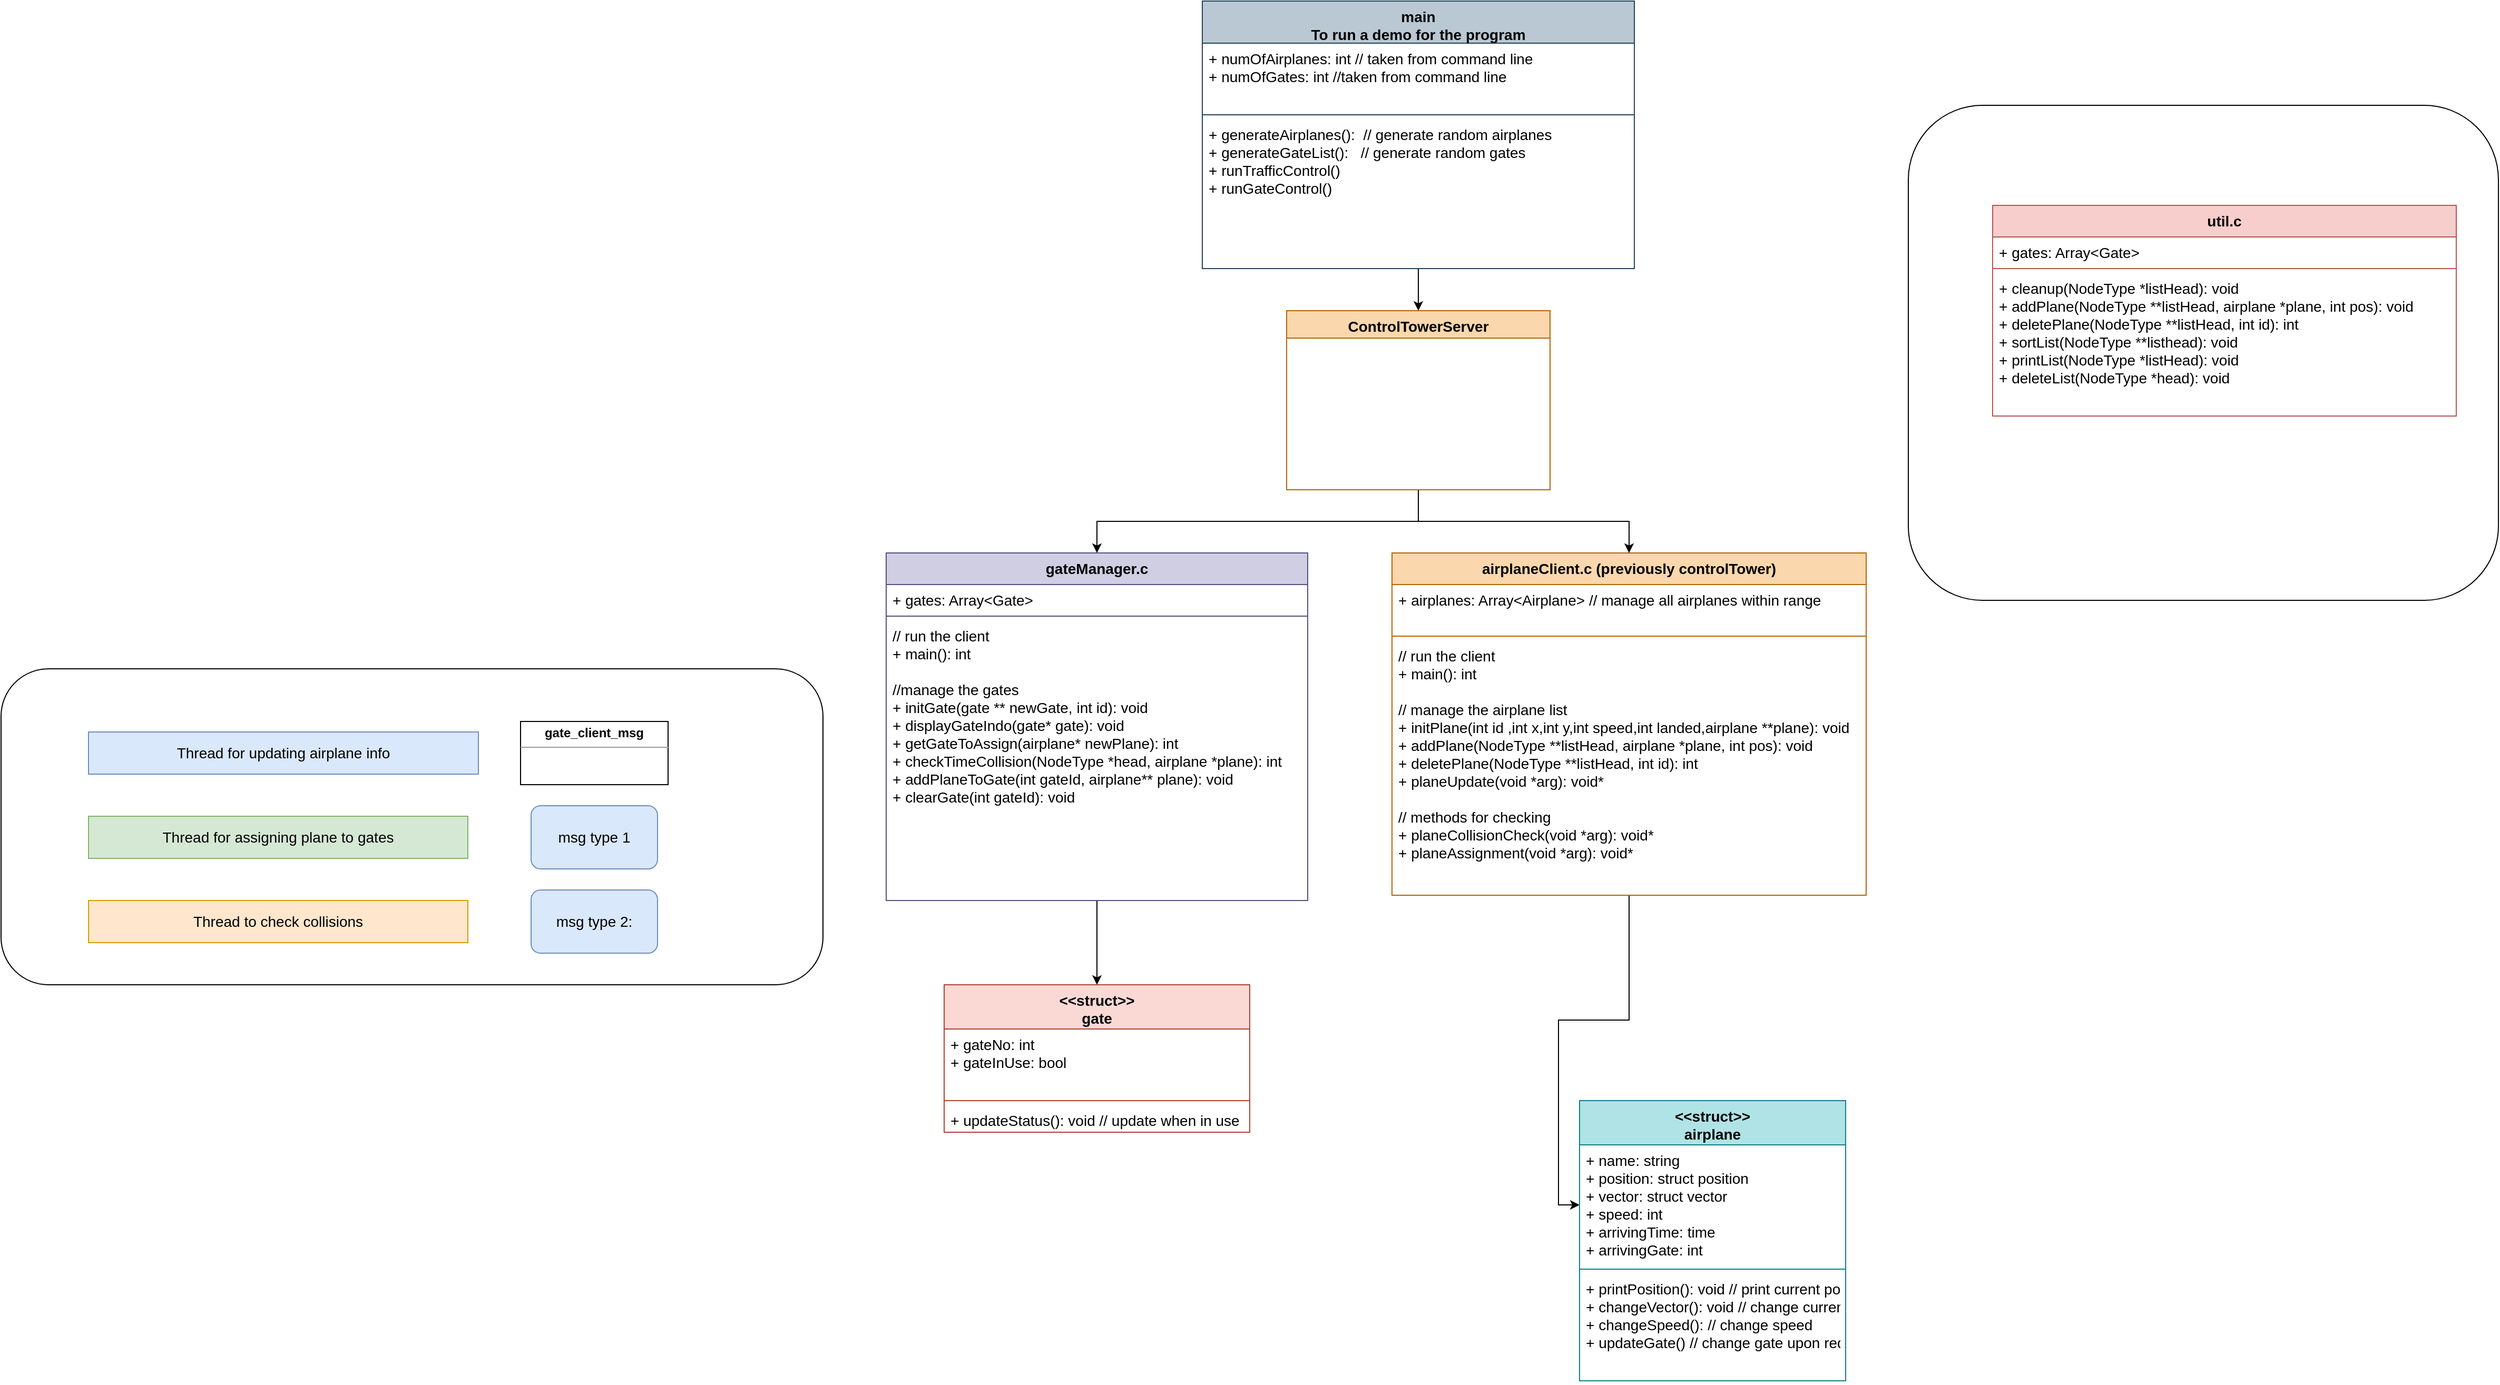 <mxfile version="20.3.0" type="device"><diagram id="C5RBs43oDa-KdzZeNtuy" name="Page-1"><mxGraphModel dx="1429" dy="1690" grid="1" gridSize="10" guides="1" tooltips="1" connect="1" arrows="1" fold="1" page="1" pageScale="1" pageWidth="827" pageHeight="1169" math="0" shadow="0"><root><mxCell id="WIyWlLk6GJQsqaUBKTNV-0"/><mxCell id="WIyWlLk6GJQsqaUBKTNV-1" parent="WIyWlLk6GJQsqaUBKTNV-0"/><mxCell id="goLvyfEtNV4rFXIgq015-44" style="edgeStyle=orthogonalEdgeStyle;rounded=0;orthogonalLoop=1;jettySize=auto;html=1;fontSize=14;" parent="WIyWlLk6GJQsqaUBKTNV-1" source="goLvyfEtNV4rFXIgq015-14" target="goLvyfEtNV4rFXIgq015-21" edge="1"><mxGeometry relative="1" as="geometry"/></mxCell><mxCell id="goLvyfEtNV4rFXIgq015-14" value="airplaneClient.c (previously controlTower)" style="swimlane;fontStyle=1;align=center;verticalAlign=top;childLayout=stackLayout;horizontal=1;startSize=30;horizontalStack=0;resizeParent=1;resizeParentMax=0;resizeLast=0;collapsible=1;marginBottom=0;fillColor=#fad7ac;swimlaneFillColor=default;strokeColor=#b46504;fontSize=14;" parent="WIyWlLk6GJQsqaUBKTNV-1" vertex="1"><mxGeometry x="810" y="270" width="450" height="325" as="geometry"/></mxCell><mxCell id="goLvyfEtNV4rFXIgq015-15" value="+ airplanes: Array&lt;Airplane&gt; // manage all airplanes within range" style="text;strokeColor=none;fillColor=none;align=left;verticalAlign=top;spacingLeft=4;spacingRight=4;overflow=hidden;rotatable=0;points=[[0,0.5],[1,0.5]];portConstraint=eastwest;fontSize=14;" parent="goLvyfEtNV4rFXIgq015-14" vertex="1"><mxGeometry y="30" width="450" height="45" as="geometry"/></mxCell><mxCell id="goLvyfEtNV4rFXIgq015-16" value="" style="line;strokeWidth=1;fillColor=none;align=left;verticalAlign=middle;spacingTop=-1;spacingLeft=3;spacingRight=3;rotatable=0;labelPosition=right;points=[];portConstraint=eastwest;strokeColor=inherit;fontSize=14;" parent="goLvyfEtNV4rFXIgq015-14" vertex="1"><mxGeometry y="75" width="450" height="8" as="geometry"/></mxCell><mxCell id="goLvyfEtNV4rFXIgq015-17" value="// run the client&#10;+ main(): int&#10;&#10;// manage the airplane list&#10;+ initPlane(int id ,int x,int y,int speed,int landed,airplane **plane): void&#10;+ addPlane(NodeType **listHead, airplane *plane, int pos): void&#10;+ deletePlane(NodeType **listHead, int id): int&#10;+ planeUpdate(void *arg): void*&#10;&#10;// methods for checking&#10;+ planeCollisionCheck(void *arg): void*&#10;+ planeAssignment(void *arg): void*" style="text;strokeColor=none;fillColor=none;align=left;verticalAlign=top;spacingLeft=4;spacingRight=4;overflow=hidden;rotatable=0;points=[[0,0.5],[1,0.5]];portConstraint=eastwest;fontSize=14;" parent="goLvyfEtNV4rFXIgq015-14" vertex="1"><mxGeometry y="83" width="450" height="242" as="geometry"/></mxCell><mxCell id="goLvyfEtNV4rFXIgq015-20" value="&lt;&lt;struct&gt;&gt;&#10;airplane" style="swimlane;fontStyle=1;align=center;verticalAlign=top;childLayout=stackLayout;horizontal=1;startSize=42;horizontalStack=0;resizeParent=1;resizeParentMax=0;resizeLast=0;collapsible=1;marginBottom=0;fillColor=#b0e3e6;swimlaneFillColor=default;strokeColor=#0e8088;fontSize=14;" parent="WIyWlLk6GJQsqaUBKTNV-1" vertex="1"><mxGeometry x="988" y="790" width="252.5" height="266" as="geometry"/></mxCell><mxCell id="goLvyfEtNV4rFXIgq015-21" value="+ name: string&#10;+ position: struct position&#10;+ vector: struct vector&#10;+ speed: int&#10;+ arrivingTime: time&#10;+ arrivingGate: int" style="text;strokeColor=none;fillColor=none;align=left;verticalAlign=top;spacingLeft=4;spacingRight=4;overflow=hidden;rotatable=0;points=[[0,0.5],[1,0.5]];portConstraint=eastwest;fontSize=14;" parent="goLvyfEtNV4rFXIgq015-20" vertex="1"><mxGeometry y="42" width="252.5" height="114" as="geometry"/></mxCell><mxCell id="goLvyfEtNV4rFXIgq015-22" value="" style="line;strokeWidth=1;fillColor=none;align=left;verticalAlign=middle;spacingTop=-1;spacingLeft=3;spacingRight=3;rotatable=0;labelPosition=right;points=[];portConstraint=eastwest;strokeColor=inherit;fontSize=14;" parent="goLvyfEtNV4rFXIgq015-20" vertex="1"><mxGeometry y="156" width="252.5" height="8" as="geometry"/></mxCell><mxCell id="goLvyfEtNV4rFXIgq015-23" value="+ printPosition(): void // print current position&#10;+ changeVector(): void // change current path&#10;+ changeSpeed(): // change speed&#10;+ updateGate() // change gate upon request" style="text;strokeColor=none;fillColor=none;align=left;verticalAlign=top;spacingLeft=4;spacingRight=4;overflow=hidden;rotatable=0;points=[[0,0.5],[1,0.5]];portConstraint=eastwest;fontSize=14;" parent="goLvyfEtNV4rFXIgq015-20" vertex="1"><mxGeometry y="164" width="252.5" height="102" as="geometry"/></mxCell><mxCell id="pP8A6Z6nxYvekU64cghA-4" style="edgeStyle=orthogonalEdgeStyle;rounded=0;orthogonalLoop=1;jettySize=auto;html=1;fontSize=14;" parent="WIyWlLk6GJQsqaUBKTNV-1" source="goLvyfEtNV4rFXIgq015-25" target="pP8A6Z6nxYvekU64cghA-0" edge="1"><mxGeometry relative="1" as="geometry"/></mxCell><mxCell id="goLvyfEtNV4rFXIgq015-25" value="main&#10;To run a demo for the program" style="swimlane;fontStyle=1;align=center;verticalAlign=top;childLayout=stackLayout;horizontal=1;startSize=40;horizontalStack=0;resizeParent=1;resizeParentMax=0;resizeLast=0;collapsible=1;marginBottom=0;fillColor=#bac8d3;swimlaneFillColor=default;strokeColor=#23445d;fontSize=14;" parent="WIyWlLk6GJQsqaUBKTNV-1" vertex="1"><mxGeometry x="630" y="-254" width="410" height="254" as="geometry"/></mxCell><mxCell id="goLvyfEtNV4rFXIgq015-26" value="+ numOfAirplanes: int // taken from command line&#10;+ numOfGates: int //taken from command line" style="text;strokeColor=none;fillColor=none;align=left;verticalAlign=top;spacingLeft=4;spacingRight=4;overflow=hidden;rotatable=0;points=[[0,0.5],[1,0.5]];portConstraint=eastwest;fontSize=14;" parent="goLvyfEtNV4rFXIgq015-25" vertex="1"><mxGeometry y="40" width="410" height="64" as="geometry"/></mxCell><mxCell id="goLvyfEtNV4rFXIgq015-27" value="" style="line;strokeWidth=1;fillColor=none;align=left;verticalAlign=middle;spacingTop=-1;spacingLeft=3;spacingRight=3;rotatable=0;labelPosition=right;points=[];portConstraint=eastwest;strokeColor=inherit;fontSize=14;" parent="goLvyfEtNV4rFXIgq015-25" vertex="1"><mxGeometry y="104" width="410" height="8" as="geometry"/></mxCell><mxCell id="goLvyfEtNV4rFXIgq015-28" value="+ generateAirplanes():  // generate random airplanes&#10;+ generateGateList():   // generate random gates&#10;+ runTrafficControl()&#10;+ runGateControl()" style="text;strokeColor=none;fillColor=none;align=left;verticalAlign=top;spacingLeft=4;spacingRight=4;overflow=hidden;rotatable=0;points=[[0,0.5],[1,0.5]];portConstraint=eastwest;fontSize=14;" parent="goLvyfEtNV4rFXIgq015-25" vertex="1"><mxGeometry y="112" width="410" height="142" as="geometry"/></mxCell><mxCell id="goLvyfEtNV4rFXIgq015-46" style="edgeStyle=orthogonalEdgeStyle;rounded=0;orthogonalLoop=1;jettySize=auto;html=1;entryX=0.5;entryY=0;entryDx=0;entryDy=0;fontSize=14;" parent="WIyWlLk6GJQsqaUBKTNV-1" source="goLvyfEtNV4rFXIgq015-29" target="goLvyfEtNV4rFXIgq015-37" edge="1"><mxGeometry relative="1" as="geometry"/></mxCell><mxCell id="goLvyfEtNV4rFXIgq015-29" value="gateManager.c" style="swimlane;fontStyle=1;align=center;verticalAlign=top;childLayout=stackLayout;horizontal=1;startSize=30;horizontalStack=0;resizeParent=1;resizeParentMax=0;resizeLast=0;collapsible=1;marginBottom=0;fillColor=#d0cee2;swimlaneFillColor=default;strokeColor=#56517e;fontSize=14;" parent="WIyWlLk6GJQsqaUBKTNV-1" vertex="1"><mxGeometry x="330" y="270" width="400" height="330" as="geometry"/></mxCell><mxCell id="goLvyfEtNV4rFXIgq015-30" value="+ gates: Array&lt;Gate&gt;" style="text;strokeColor=none;fillColor=none;align=left;verticalAlign=top;spacingLeft=4;spacingRight=4;overflow=hidden;rotatable=0;points=[[0,0.5],[1,0.5]];portConstraint=eastwest;fontSize=14;" parent="goLvyfEtNV4rFXIgq015-29" vertex="1"><mxGeometry y="30" width="400" height="26" as="geometry"/></mxCell><mxCell id="goLvyfEtNV4rFXIgq015-31" value="" style="line;strokeWidth=1;fillColor=none;align=left;verticalAlign=middle;spacingTop=-1;spacingLeft=3;spacingRight=3;rotatable=0;labelPosition=right;points=[];portConstraint=eastwest;strokeColor=inherit;fontSize=14;" parent="goLvyfEtNV4rFXIgq015-29" vertex="1"><mxGeometry y="56" width="400" height="8" as="geometry"/></mxCell><mxCell id="goLvyfEtNV4rFXIgq015-32" value="// run the client&#10;+ main(): int&#10;&#10;//manage the gates&#10;+ initGate(gate ** newGate, int id): void&#10;+ displayGateIndo(gate* gate): void&#10;+ getGateToAssign(airplane* newPlane): int&#10;+ checkTimeCollision(NodeType *head, airplane *plane): int&#10;+ addPlaneToGate(int gateId, airplane** plane): void&#10;+ clearGate(int gateId): void&#10;" style="text;strokeColor=none;fillColor=none;align=left;verticalAlign=top;spacingLeft=4;spacingRight=4;overflow=hidden;rotatable=0;points=[[0,0.5],[1,0.5]];portConstraint=eastwest;fontSize=14;" parent="goLvyfEtNV4rFXIgq015-29" vertex="1"><mxGeometry y="64" width="400" height="266" as="geometry"/></mxCell><mxCell id="goLvyfEtNV4rFXIgq015-37" value="&lt;&lt;struct&gt;&gt;&#10;gate" style="swimlane;fontStyle=1;align=center;verticalAlign=top;childLayout=stackLayout;horizontal=1;startSize=42;horizontalStack=0;resizeParent=1;resizeParentMax=0;resizeLast=0;collapsible=1;marginBottom=0;fillColor=#fad9d5;strokeColor=#ae4132;fontSize=14;" parent="WIyWlLk6GJQsqaUBKTNV-1" vertex="1"><mxGeometry x="385" y="680" width="290" height="140" as="geometry"/></mxCell><mxCell id="goLvyfEtNV4rFXIgq015-38" value="+ gateNo: int&#10;+ gateInUse: bool" style="text;strokeColor=none;fillColor=none;align=left;verticalAlign=top;spacingLeft=4;spacingRight=4;overflow=hidden;rotatable=0;points=[[0,0.5],[1,0.5]];portConstraint=eastwest;fontSize=14;" parent="goLvyfEtNV4rFXIgq015-37" vertex="1"><mxGeometry y="42" width="290" height="64" as="geometry"/></mxCell><mxCell id="goLvyfEtNV4rFXIgq015-39" value="" style="line;strokeWidth=1;fillColor=none;align=left;verticalAlign=middle;spacingTop=-1;spacingLeft=3;spacingRight=3;rotatable=0;labelPosition=right;points=[];portConstraint=eastwest;strokeColor=inherit;fontSize=14;" parent="goLvyfEtNV4rFXIgq015-37" vertex="1"><mxGeometry y="106" width="290" height="8" as="geometry"/></mxCell><mxCell id="goLvyfEtNV4rFXIgq015-40" value="+ updateStatus(): void // update when in use" style="text;strokeColor=none;fillColor=none;align=left;verticalAlign=top;spacingLeft=4;spacingRight=4;overflow=hidden;rotatable=0;points=[[0,0.5],[1,0.5]];portConstraint=eastwest;fontSize=14;" parent="goLvyfEtNV4rFXIgq015-37" vertex="1"><mxGeometry y="114" width="290" height="26" as="geometry"/></mxCell><mxCell id="enEnz9djPHY9rYife3U_-0" value="" style="rounded=1;whiteSpace=wrap;html=1;fillColor=none;fontSize=14;" parent="WIyWlLk6GJQsqaUBKTNV-1" vertex="1"><mxGeometry x="-510" y="380" width="780" height="300" as="geometry"/></mxCell><mxCell id="enEnz9djPHY9rYife3U_-1" value="Thread for updating airplane info" style="rounded=0;whiteSpace=wrap;html=1;fillColor=#dae8fc;strokeColor=#6c8ebf;fontSize=14;" parent="WIyWlLk6GJQsqaUBKTNV-1" vertex="1"><mxGeometry x="-427" y="440" width="370" height="40" as="geometry"/></mxCell><mxCell id="enEnz9djPHY9rYife3U_-2" value="Thread for assigning plane to gates" style="rounded=0;whiteSpace=wrap;html=1;fillColor=#d5e8d4;strokeColor=#82b366;fontSize=14;" parent="WIyWlLk6GJQsqaUBKTNV-1" vertex="1"><mxGeometry x="-427" y="520" width="360" height="40" as="geometry"/></mxCell><mxCell id="enEnz9djPHY9rYife3U_-3" value="Thread to check collisions" style="rounded=0;whiteSpace=wrap;html=1;fillColor=#ffe6cc;strokeColor=#d79b00;fontSize=14;" parent="WIyWlLk6GJQsqaUBKTNV-1" vertex="1"><mxGeometry x="-427" y="600" width="360" height="40" as="geometry"/></mxCell><mxCell id="pP8A6Z6nxYvekU64cghA-5" style="edgeStyle=orthogonalEdgeStyle;rounded=0;orthogonalLoop=1;jettySize=auto;html=1;fontSize=14;" parent="WIyWlLk6GJQsqaUBKTNV-1" source="pP8A6Z6nxYvekU64cghA-0" target="goLvyfEtNV4rFXIgq015-14" edge="1"><mxGeometry relative="1" as="geometry"/></mxCell><mxCell id="pP8A6Z6nxYvekU64cghA-8" style="edgeStyle=orthogonalEdgeStyle;rounded=0;orthogonalLoop=1;jettySize=auto;html=1;fontSize=14;" parent="WIyWlLk6GJQsqaUBKTNV-1" source="pP8A6Z6nxYvekU64cghA-0" target="goLvyfEtNV4rFXIgq015-29" edge="1"><mxGeometry relative="1" as="geometry"/></mxCell><mxCell id="pP8A6Z6nxYvekU64cghA-0" value="ControlTowerServer" style="swimlane;fontStyle=1;align=center;verticalAlign=top;childLayout=stackLayout;horizontal=1;startSize=26;horizontalStack=0;resizeParent=1;resizeParentMax=0;resizeLast=0;collapsible=1;marginBottom=0;fillColor=#fad7ac;swimlaneFillColor=default;strokeColor=#b46504;fontSize=14;" parent="WIyWlLk6GJQsqaUBKTNV-1" vertex="1"><mxGeometry x="710" y="40" width="250" height="170" as="geometry"/></mxCell><mxCell id="pP8A6Z6nxYvekU64cghA-15" value="msg type 1" style="rounded=1;whiteSpace=wrap;html=1;fillColor=#dae8fc;strokeColor=#6c8ebf;fontSize=14;" parent="WIyWlLk6GJQsqaUBKTNV-1" vertex="1"><mxGeometry x="-7" y="510" width="120" height="60" as="geometry"/></mxCell><mxCell id="pP8A6Z6nxYvekU64cghA-16" value="msg type 2:" style="rounded=1;whiteSpace=wrap;html=1;fillColor=#dae8fc;strokeColor=#6c8ebf;fontSize=14;" parent="WIyWlLk6GJQsqaUBKTNV-1" vertex="1"><mxGeometry x="-7" y="590" width="120" height="60" as="geometry"/></mxCell><mxCell id="pP8A6Z6nxYvekU64cghA-19" value="" style="rounded=1;whiteSpace=wrap;html=1;fillColor=none;fontSize=14;" parent="WIyWlLk6GJQsqaUBKTNV-1" vertex="1"><mxGeometry x="1300" y="-155" width="560" height="470" as="geometry"/></mxCell><mxCell id="pP8A6Z6nxYvekU64cghA-21" value="util.c" style="swimlane;fontStyle=1;align=center;verticalAlign=top;childLayout=stackLayout;horizontal=1;startSize=30;horizontalStack=0;resizeParent=1;resizeParentMax=0;resizeLast=0;collapsible=1;marginBottom=0;fillColor=#f8cecc;swimlaneFillColor=default;strokeColor=#b85450;fontSize=14;" parent="WIyWlLk6GJQsqaUBKTNV-1" vertex="1"><mxGeometry x="1380" y="-60" width="440" height="200" as="geometry"/></mxCell><mxCell id="pP8A6Z6nxYvekU64cghA-22" value="+ gates: Array&lt;Gate&gt;" style="text;strokeColor=none;fillColor=none;align=left;verticalAlign=top;spacingLeft=4;spacingRight=4;overflow=hidden;rotatable=0;points=[[0,0.5],[1,0.5]];portConstraint=eastwest;fontSize=14;" parent="pP8A6Z6nxYvekU64cghA-21" vertex="1"><mxGeometry y="30" width="440" height="26" as="geometry"/></mxCell><mxCell id="pP8A6Z6nxYvekU64cghA-23" value="" style="line;strokeWidth=1;fillColor=none;align=left;verticalAlign=middle;spacingTop=-1;spacingLeft=3;spacingRight=3;rotatable=0;labelPosition=right;points=[];portConstraint=eastwest;strokeColor=inherit;fontSize=14;" parent="pP8A6Z6nxYvekU64cghA-21" vertex="1"><mxGeometry y="56" width="440" height="8" as="geometry"/></mxCell><mxCell id="pP8A6Z6nxYvekU64cghA-24" value="+ cleanup(NodeType *listHead): void&#10;+ addPlane(NodeType **listHead, airplane *plane, int pos): void&#10;+ deletePlane(NodeType **listHead, int id): int&#10;+ sortList(NodeType **listhead): void&#10;+ printList(NodeType *listHead): void&#10;+ deleteList(NodeType *head): void" style="text;strokeColor=none;fillColor=none;align=left;verticalAlign=top;spacingLeft=4;spacingRight=4;overflow=hidden;rotatable=0;points=[[0,0.5],[1,0.5]];portConstraint=eastwest;fontSize=14;" parent="pP8A6Z6nxYvekU64cghA-21" vertex="1"><mxGeometry y="64" width="440" height="136" as="geometry"/></mxCell><mxCell id="8tpmgeZbdBq-OgdhQmge-1" value="&lt;p style=&quot;margin:0px;margin-top:4px;text-align:center;&quot;&gt;&lt;b&gt;gate_client_msg&lt;/b&gt;&lt;/p&gt;&lt;hr size=&quot;1&quot;&gt;&lt;div style=&quot;height:2px;&quot;&gt;&lt;/div&gt;" style="verticalAlign=top;align=left;overflow=fill;fontSize=12;fontFamily=Helvetica;html=1;" vertex="1" parent="WIyWlLk6GJQsqaUBKTNV-1"><mxGeometry x="-17" y="430" width="140" height="60" as="geometry"/></mxCell></root></mxGraphModel></diagram></mxfile>